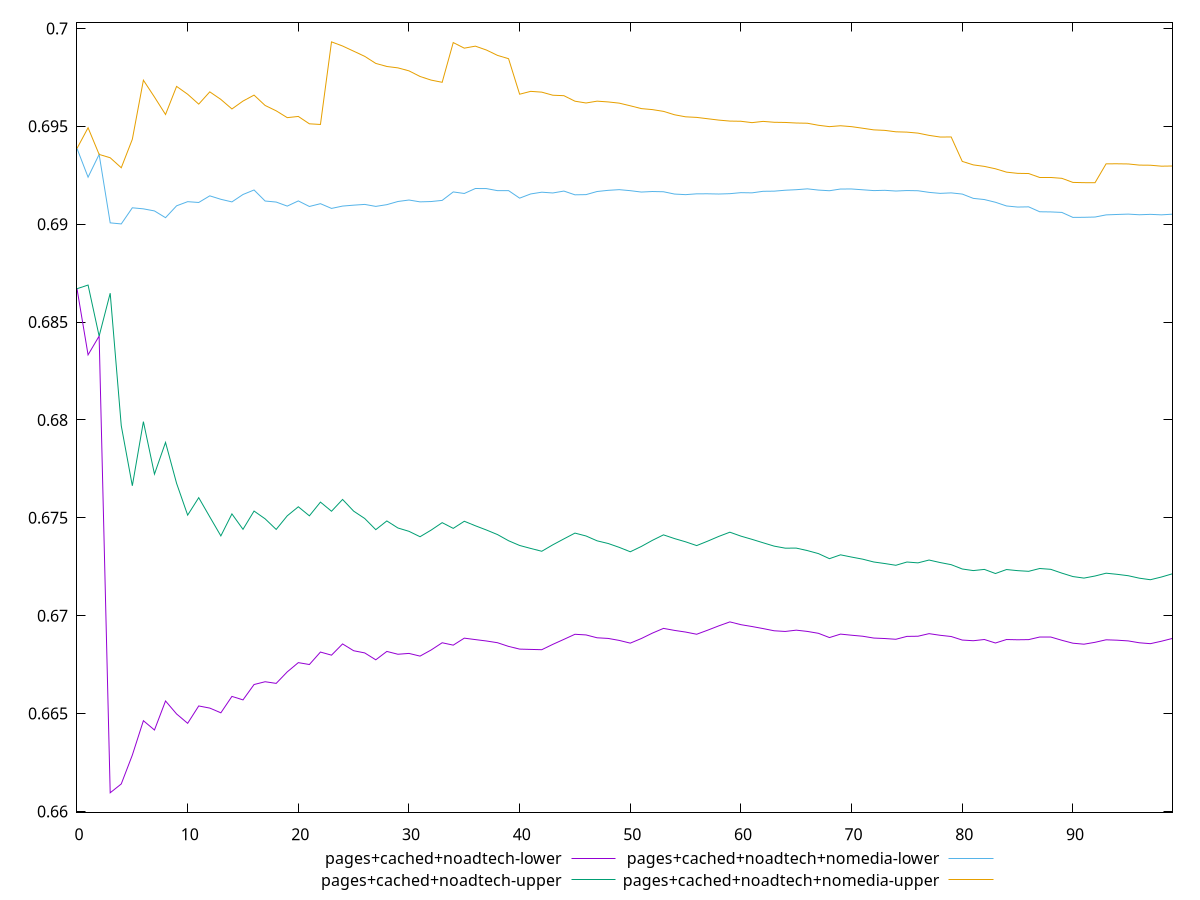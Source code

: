 reset

$pagesCachedNoadtechLower <<EOF
0 0.6867057909921412
1 0.6833275786376632
2 0.6842850631373317
3 0.6609544772000022
4 0.6614055879004104
5 0.6628779760152264
6 0.6646365049084682
7 0.6641601132558013
8 0.6656439282723599
9 0.6649797476157868
10 0.664502970933372
11 0.6653899368424419
12 0.6652803456661021
13 0.6650387319838247
14 0.665877354466103
15 0.665699456374315
16 0.6664847731347484
17 0.6666268384763939
18 0.6665428511733007
19 0.6671308395735078
20 0.667602898684934
21 0.6675069172351943
22 0.6681435286992999
23 0.6679849702251884
24 0.668558982622968
25 0.6682113083179545
26 0.6680995730289743
27 0.6677470105775344
28 0.6681751934302806
29 0.6680311570227494
30 0.6680738203747809
31 0.6679362550348533
32 0.6682482151191117
33 0.668618343154974
34 0.6684961832098582
35 0.6688537402535469
36 0.6687798642462999
37 0.668708458522762
38 0.6686201220569767
39 0.6684320758925264
40 0.6682939675530692
41 0.6682785254451497
42 0.6682632773815913
43 0.668536715507354
44 0.6687917418512933
45 0.669051205457797
46 0.6690184499280468
47 0.6688723003255462
48 0.6688398329873377
49 0.6687381012177741
50 0.6685990840993885
51 0.6688349667882642
52 0.6691112067131194
53 0.669352572480673
54 0.6692493591938181
55 0.6691651772044686
56 0.6690532316983249
57 0.6692622071059657
58 0.6694819102634295
59 0.6696846626471157
60 0.6695417139161851
61 0.6694479272240312
62 0.6693427532645196
63 0.6692304255423327
64 0.6691959962460665
65 0.6692616503749863
66 0.6691977192514121
67 0.6691016688812491
68 0.6688834750844979
69 0.6690603322907889
70 0.6690032178290111
71 0.6689516552154274
72 0.6688588477064221
73 0.6688341595118105
74 0.6687963638400094
75 0.6689438520783129
76 0.6689519228482769
77 0.6690835342806576
78 0.6690002558902323
79 0.6689373797066787
80 0.6687567138258559
81 0.6687221594036544
82 0.6687844579571305
83 0.6686061338083967
84 0.6687837752521224
85 0.6687707854383756
86 0.6687787808494542
87 0.6689112469908766
88 0.6689108007813082
89 0.6687445125176465
90 0.668595729198289
91 0.6685450788512869
92 0.6686410575653579
93 0.6687695892025004
94 0.6687491023271479
95 0.6687130017879404
96 0.6686173473296096
97 0.6685717684010368
98 0.6686965352656113
99 0.6688407151380231
EOF

$pagesCachedNoadtechUpper <<EOF
0 0.6867057909921412
1 0.686893421158676
2 0.6842850631373317
3 0.6864769202041388
4 0.6797059874080329
5 0.676637346711884
6 0.6799157489229648
7 0.6772343091413513
8 0.6788540302921564
9 0.6767616706003174
10 0.6751385177419188
11 0.6760310674249086
12 0.6750487227160908
13 0.6740772562286423
14 0.6752017042981822
15 0.6744138737959895
16 0.6753469449966459
17 0.6749504616949812
18 0.6744080938980903
19 0.6751033538395248
20 0.6755654109541602
21 0.6751036368884956
22 0.6758038507602412
23 0.6753376627821467
24 0.6759397755211317
25 0.6753429497107516
26 0.6749678355949715
27 0.674396607291006
28 0.6748420699329853
29 0.6744818773364513
30 0.6743118127897605
31 0.6740350240622877
32 0.6743724451712348
33 0.6747542923267703
34 0.6744622718171267
35 0.6748256753283172
36 0.6745953114857175
37 0.6743788329755552
38 0.6741455840791217
39 0.6738306086080164
40 0.6735888428637138
41 0.6734371913600196
42 0.6732926469337253
43 0.6736224221382376
44 0.6739248348477745
45 0.6742207958679286
46 0.6740735317460106
47 0.6738260921208371
48 0.6736900831997981
49 0.6734926373729814
50 0.6732663894042894
51 0.6735389014137855
52 0.6738510363544249
53 0.6741307400885956
54 0.6739402142613306
55 0.673775009365211
56 0.6735827382702413
57 0.6738106754730957
58 0.6740524475970096
59 0.6742664775969226
60 0.6740656236453991
61 0.6739015042633398
62 0.6737269807008118
63 0.6735553059584465
64 0.6734514840441455
65 0.673453906627984
66 0.6733280691319362
67 0.6731739404707534
68 0.6729140903788269
69 0.6731105281625545
70 0.67299575986869
71 0.6728893775246917
72 0.6727452141323944
73 0.6726658731051239
74 0.6725765652790219
75 0.6727431844149856
76 0.6727005154438527
77 0.6728445876371785
78 0.6727165835237289
79 0.6726075249562014
80 0.6723866665755003
81 0.6723057235882789
82 0.6723659433035793
83 0.6721555985853759
84 0.6723590034865488
85 0.6723026247866909
86 0.672268258285963
87 0.6724120554165537
88 0.6723696481548754
89 0.6721760918773128
90 0.6720006057664519
91 0.6719221285672968
92 0.6720286224909162
93 0.6721721867170661
94 0.6721147529256679
95 0.6720434417503174
96 0.6719177950178307
97 0.671838618151344
98 0.6719771504168317
99 0.6721434012751315
EOF

$pagesCachedNoadtechNomediaLower <<EOF
0 0.6938728277329338
1 0.6924046932766994
2 0.6935669879527696
3 0.6900707752318035
4 0.6900157917082503
5 0.6908402580719365
6 0.6907864185697524
7 0.6906800014956379
8 0.6903347391497002
9 0.6909412431017162
10 0.6911531870620301
11 0.691111862948875
12 0.6914508955616561
13 0.691274326127899
14 0.691141463111005
15 0.6915190298374472
16 0.6917502172812763
17 0.6911865216990948
18 0.6911335731155448
19 0.6909266642111817
20 0.6911919566337313
21 0.6909074770035551
22 0.691049935036041
23 0.6908086678514862
24 0.6909277831974817
25 0.6909746748870413
26 0.6910127917560476
27 0.6909118324136022
28 0.6910005127508835
29 0.6911620284452602
30 0.6912374558018004
31 0.6911436209962903
32 0.6911600434079308
33 0.6912184404253776
34 0.6916503004966801
35 0.6915718970462486
36 0.6918255639774339
37 0.6918206593198001
38 0.6917164575492494
39 0.6917183699592414
40 0.6913333720373885
41 0.6915477360278721
42 0.6916368237734659
43 0.6915976614481756
44 0.6916948552362521
45 0.691503344068289
46 0.691513195072982
47 0.691672369674574
48 0.6917320144289598
49 0.6917671165041703
50 0.6917147303510107
51 0.6916443752274355
52 0.6916718761259003
53 0.6916596497285049
54 0.6915419043832394
55 0.6915121957153233
56 0.6915537753036926
57 0.6915556215889703
58 0.6915441427449109
59 0.6915613583707977
60 0.6916136462136587
61 0.6916036847967995
62 0.6916828119980826
63 0.6916899541535542
64 0.6917373560360407
65 0.6917645989390206
66 0.6918081042157694
67 0.6917453756626107
68 0.6917118718980843
69 0.691799844059961
70 0.6918008779589503
71 0.691760350216183
72 0.6917189461184899
73 0.6917329372594707
74 0.6916967838897824
75 0.6917216543662683
76 0.6917111633232745
77 0.6916283336434268
78 0.6915771666691795
79 0.691602042130235
80 0.6915414781493454
81 0.6913216368457757
82 0.6912612227559027
83 0.6911227088359543
84 0.6909336928637128
85 0.6908780981851331
86 0.6908887777579998
87 0.6906376115875238
88 0.6906292706430004
89 0.6906043575955438
90 0.6903490999798976
91 0.6903543446708678
92 0.6903680126868224
93 0.6904779291698472
94 0.6904992779511284
95 0.6905173816032805
96 0.6904844631887326
97 0.6905051836756664
98 0.6904802351322187
99 0.690514127459761
EOF

$pagesCachedNoadtechNomediaUpper <<EOF
0 0.6938728277329338
1 0.694929785089498
2 0.6935669879527696
3 0.6933964055896374
4 0.6928858912845153
5 0.6943400092096771
6 0.6973594804212288
7 0.6964987988520747
8 0.6956062708546983
9 0.6970420559127181
10 0.6966412286023173
11 0.6961367663257279
12 0.6967639260251581
13 0.6963761451027238
14 0.6958896814728132
15 0.6962923187113872
16 0.6965973545928984
17 0.6960682931930181
18 0.6957943270174087
19 0.695445879527102
20 0.6955073462323101
21 0.695130740589969
22 0.6950972118246209
23 0.699317092324599
24 0.6991054970457841
25 0.6988415651550699
26 0.6985776016614145
27 0.6982163513734992
28 0.6980598222696733
29 0.6979886870547116
30 0.697836484283094
31 0.6975485111789229
32 0.6973640623198751
33 0.6972516812797847
34 0.6992811869516886
35 0.6989957598799266
36 0.6990986002320597
37 0.6989001492217087
38 0.6986267592611453
39 0.6984567873228248
40 0.6966427495058723
41 0.696788851377242
42 0.6967487505975031
43 0.6965910627467664
44 0.6965679707638595
45 0.6962864701689475
46 0.6961945567186152
47 0.6962885249045204
48 0.6962486498839568
49 0.6961871542909086
50 0.6960513952506562
51 0.6959079328230291
52 0.6958566206925559
53 0.6957668925725747
54 0.6955924002618556
55 0.6954878548865692
56 0.6954582198584419
57 0.6953893983608647
58 0.6953202537954966
59 0.6952703176161407
60 0.6952608430676971
61 0.6951904626269085
62 0.6952547527654077
63 0.6952092452800858
64 0.6952002345895634
65 0.6951713085299183
66 0.6951604392148313
67 0.6950568383426582
68 0.6949861102008782
69 0.6950317158807474
70 0.6949854720295997
71 0.6949049756323865
72 0.6948214550566291
73 0.6947955429069232
74 0.6947226646420549
75 0.6947056216064462
76 0.6946551997015976
77 0.6945405727968483
78 0.694455887919428
79 0.6944580761108167
80 0.6932104094502711
81 0.6930319812098513
82 0.6929555091472526
83 0.6928330785970248
84 0.6926617571942476
85 0.6926003904070256
86 0.6925900288628172
87 0.6923880848399325
88 0.6923894279139167
89 0.6923454302255836
90 0.692137265749611
91 0.6921239977396665
92 0.6921224591752109
93 0.6930867935936292
94 0.693088361550373
95 0.6930798353014159
96 0.6930212821954764
97 0.6930152740595832
98 0.6929664887960015
99 0.6929753593612096
EOF

set key outside below
set xrange [0:99]
set yrange [0.6599544772000022:0.700317092324599]
set trange [0.6599544772000022:0.700317092324599]
set terminal svg size 640, 560 enhanced background rgb 'white'
set output "report_00011_2021-02-09T10:53:21.242Z/meta/scoreEstimate/comparison/sorted/2_vs_3.svg"

plot $pagesCachedNoadtechLower title "pages+cached+noadtech-lower" with line, \
     $pagesCachedNoadtechUpper title "pages+cached+noadtech-upper" with line, \
     $pagesCachedNoadtechNomediaLower title "pages+cached+noadtech+nomedia-lower" with line, \
     $pagesCachedNoadtechNomediaUpper title "pages+cached+noadtech+nomedia-upper" with line

reset
